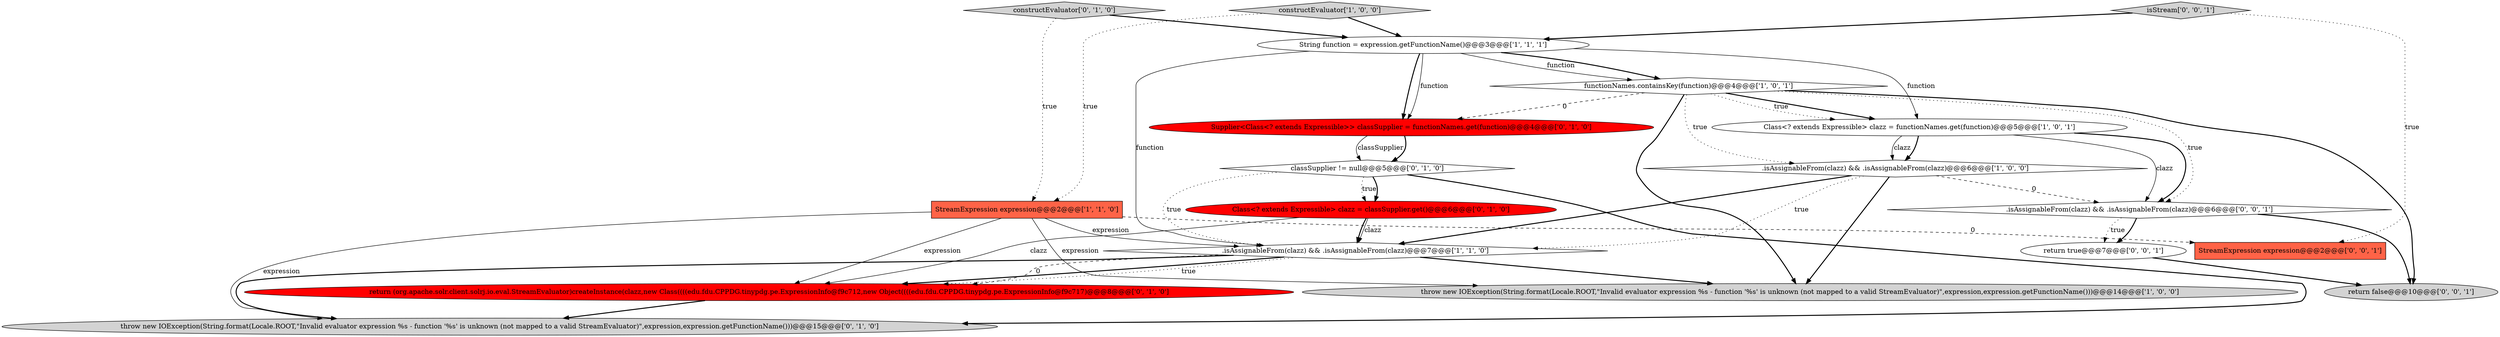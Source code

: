 digraph {
5 [style = filled, label = "String function = expression.getFunctionName()@@@3@@@['1', '1', '1']", fillcolor = white, shape = ellipse image = "AAA0AAABBB1BBB"];
15 [style = filled, label = "StreamExpression expression@@@2@@@['0', '0', '1']", fillcolor = tomato, shape = box image = "AAA0AAABBB3BBB"];
2 [style = filled, label = "constructEvaluator['1', '0', '0']", fillcolor = lightgray, shape = diamond image = "AAA0AAABBB1BBB"];
9 [style = filled, label = "classSupplier != null@@@5@@@['0', '1', '0']", fillcolor = white, shape = diamond image = "AAA0AAABBB2BBB"];
17 [style = filled, label = "isStream['0', '0', '1']", fillcolor = lightgray, shape = diamond image = "AAA0AAABBB3BBB"];
8 [style = filled, label = "return (org.apache.solr.client.solrj.io.eval.StreamEvaluator)createInstance(clazz,new Class((((edu.fdu.CPPDG.tinypdg.pe.ExpressionInfo@f9c712,new Object((((edu.fdu.CPPDG.tinypdg.pe.ExpressionInfo@f9c717)@@@8@@@['0', '1', '0']", fillcolor = red, shape = ellipse image = "AAA1AAABBB2BBB"];
16 [style = filled, label = "return true@@@7@@@['0', '0', '1']", fillcolor = white, shape = ellipse image = "AAA0AAABBB3BBB"];
11 [style = filled, label = "throw new IOException(String.format(Locale.ROOT,\"Invalid evaluator expression %s - function '%s' is unknown (not mapped to a valid StreamEvaluator)\",expression,expression.getFunctionName()))@@@15@@@['0', '1', '0']", fillcolor = lightgray, shape = ellipse image = "AAA0AAABBB2BBB"];
6 [style = filled, label = "Class<? extends Expressible> clazz = functionNames.get(function)@@@5@@@['1', '0', '1']", fillcolor = white, shape = ellipse image = "AAA0AAABBB1BBB"];
7 [style = filled, label = ".isAssignableFrom(clazz) && .isAssignableFrom(clazz)@@@7@@@['1', '1', '0']", fillcolor = white, shape = diamond image = "AAA0AAABBB1BBB"];
4 [style = filled, label = ".isAssignableFrom(clazz) && .isAssignableFrom(clazz)@@@6@@@['1', '0', '0']", fillcolor = white, shape = diamond image = "AAA0AAABBB1BBB"];
0 [style = filled, label = "functionNames.containsKey(function)@@@4@@@['1', '0', '1']", fillcolor = white, shape = diamond image = "AAA0AAABBB1BBB"];
12 [style = filled, label = "constructEvaluator['0', '1', '0']", fillcolor = lightgray, shape = diamond image = "AAA0AAABBB2BBB"];
14 [style = filled, label = ".isAssignableFrom(clazz) && .isAssignableFrom(clazz)@@@6@@@['0', '0', '1']", fillcolor = white, shape = diamond image = "AAA0AAABBB3BBB"];
18 [style = filled, label = "return false@@@10@@@['0', '0', '1']", fillcolor = lightgray, shape = ellipse image = "AAA0AAABBB3BBB"];
10 [style = filled, label = "Supplier<Class<? extends Expressible>> classSupplier = functionNames.get(function)@@@4@@@['0', '1', '0']", fillcolor = red, shape = ellipse image = "AAA1AAABBB2BBB"];
1 [style = filled, label = "StreamExpression expression@@@2@@@['1', '1', '0']", fillcolor = tomato, shape = box image = "AAA0AAABBB1BBB"];
13 [style = filled, label = "Class<? extends Expressible> clazz = classSupplier.get()@@@6@@@['0', '1', '0']", fillcolor = red, shape = ellipse image = "AAA1AAABBB2BBB"];
3 [style = filled, label = "throw new IOException(String.format(Locale.ROOT,\"Invalid evaluator expression %s - function '%s' is unknown (not mapped to a valid StreamEvaluator)\",expression,expression.getFunctionName()))@@@14@@@['1', '0', '0']", fillcolor = lightgray, shape = ellipse image = "AAA0AAABBB1BBB"];
0->3 [style = bold, label=""];
14->16 [style = bold, label=""];
5->10 [style = bold, label=""];
4->3 [style = bold, label=""];
13->8 [style = solid, label="clazz"];
13->7 [style = solid, label="clazz"];
17->5 [style = bold, label=""];
7->11 [style = bold, label=""];
16->18 [style = bold, label=""];
1->11 [style = solid, label="expression"];
9->11 [style = bold, label=""];
12->5 [style = bold, label=""];
10->9 [style = solid, label="classSupplier"];
0->6 [style = bold, label=""];
1->15 [style = dashed, label="0"];
0->4 [style = dotted, label="true"];
5->7 [style = solid, label="function"];
7->8 [style = dashed, label="0"];
5->0 [style = solid, label="function"];
12->1 [style = dotted, label="true"];
4->7 [style = dotted, label="true"];
1->3 [style = solid, label="expression"];
7->8 [style = bold, label=""];
0->6 [style = dotted, label="true"];
7->3 [style = bold, label=""];
4->7 [style = bold, label=""];
0->10 [style = dashed, label="0"];
1->8 [style = solid, label="expression"];
6->14 [style = bold, label=""];
14->16 [style = dotted, label="true"];
6->4 [style = bold, label=""];
5->10 [style = solid, label="function"];
5->6 [style = solid, label="function"];
17->15 [style = dotted, label="true"];
5->0 [style = bold, label=""];
6->14 [style = solid, label="clazz"];
2->1 [style = dotted, label="true"];
13->7 [style = bold, label=""];
9->13 [style = dotted, label="true"];
1->7 [style = solid, label="expression"];
6->4 [style = solid, label="clazz"];
0->18 [style = bold, label=""];
14->18 [style = bold, label=""];
0->14 [style = dotted, label="true"];
10->9 [style = bold, label=""];
4->14 [style = dashed, label="0"];
9->7 [style = dotted, label="true"];
7->8 [style = dotted, label="true"];
8->11 [style = bold, label=""];
2->5 [style = bold, label=""];
9->13 [style = bold, label=""];
}
